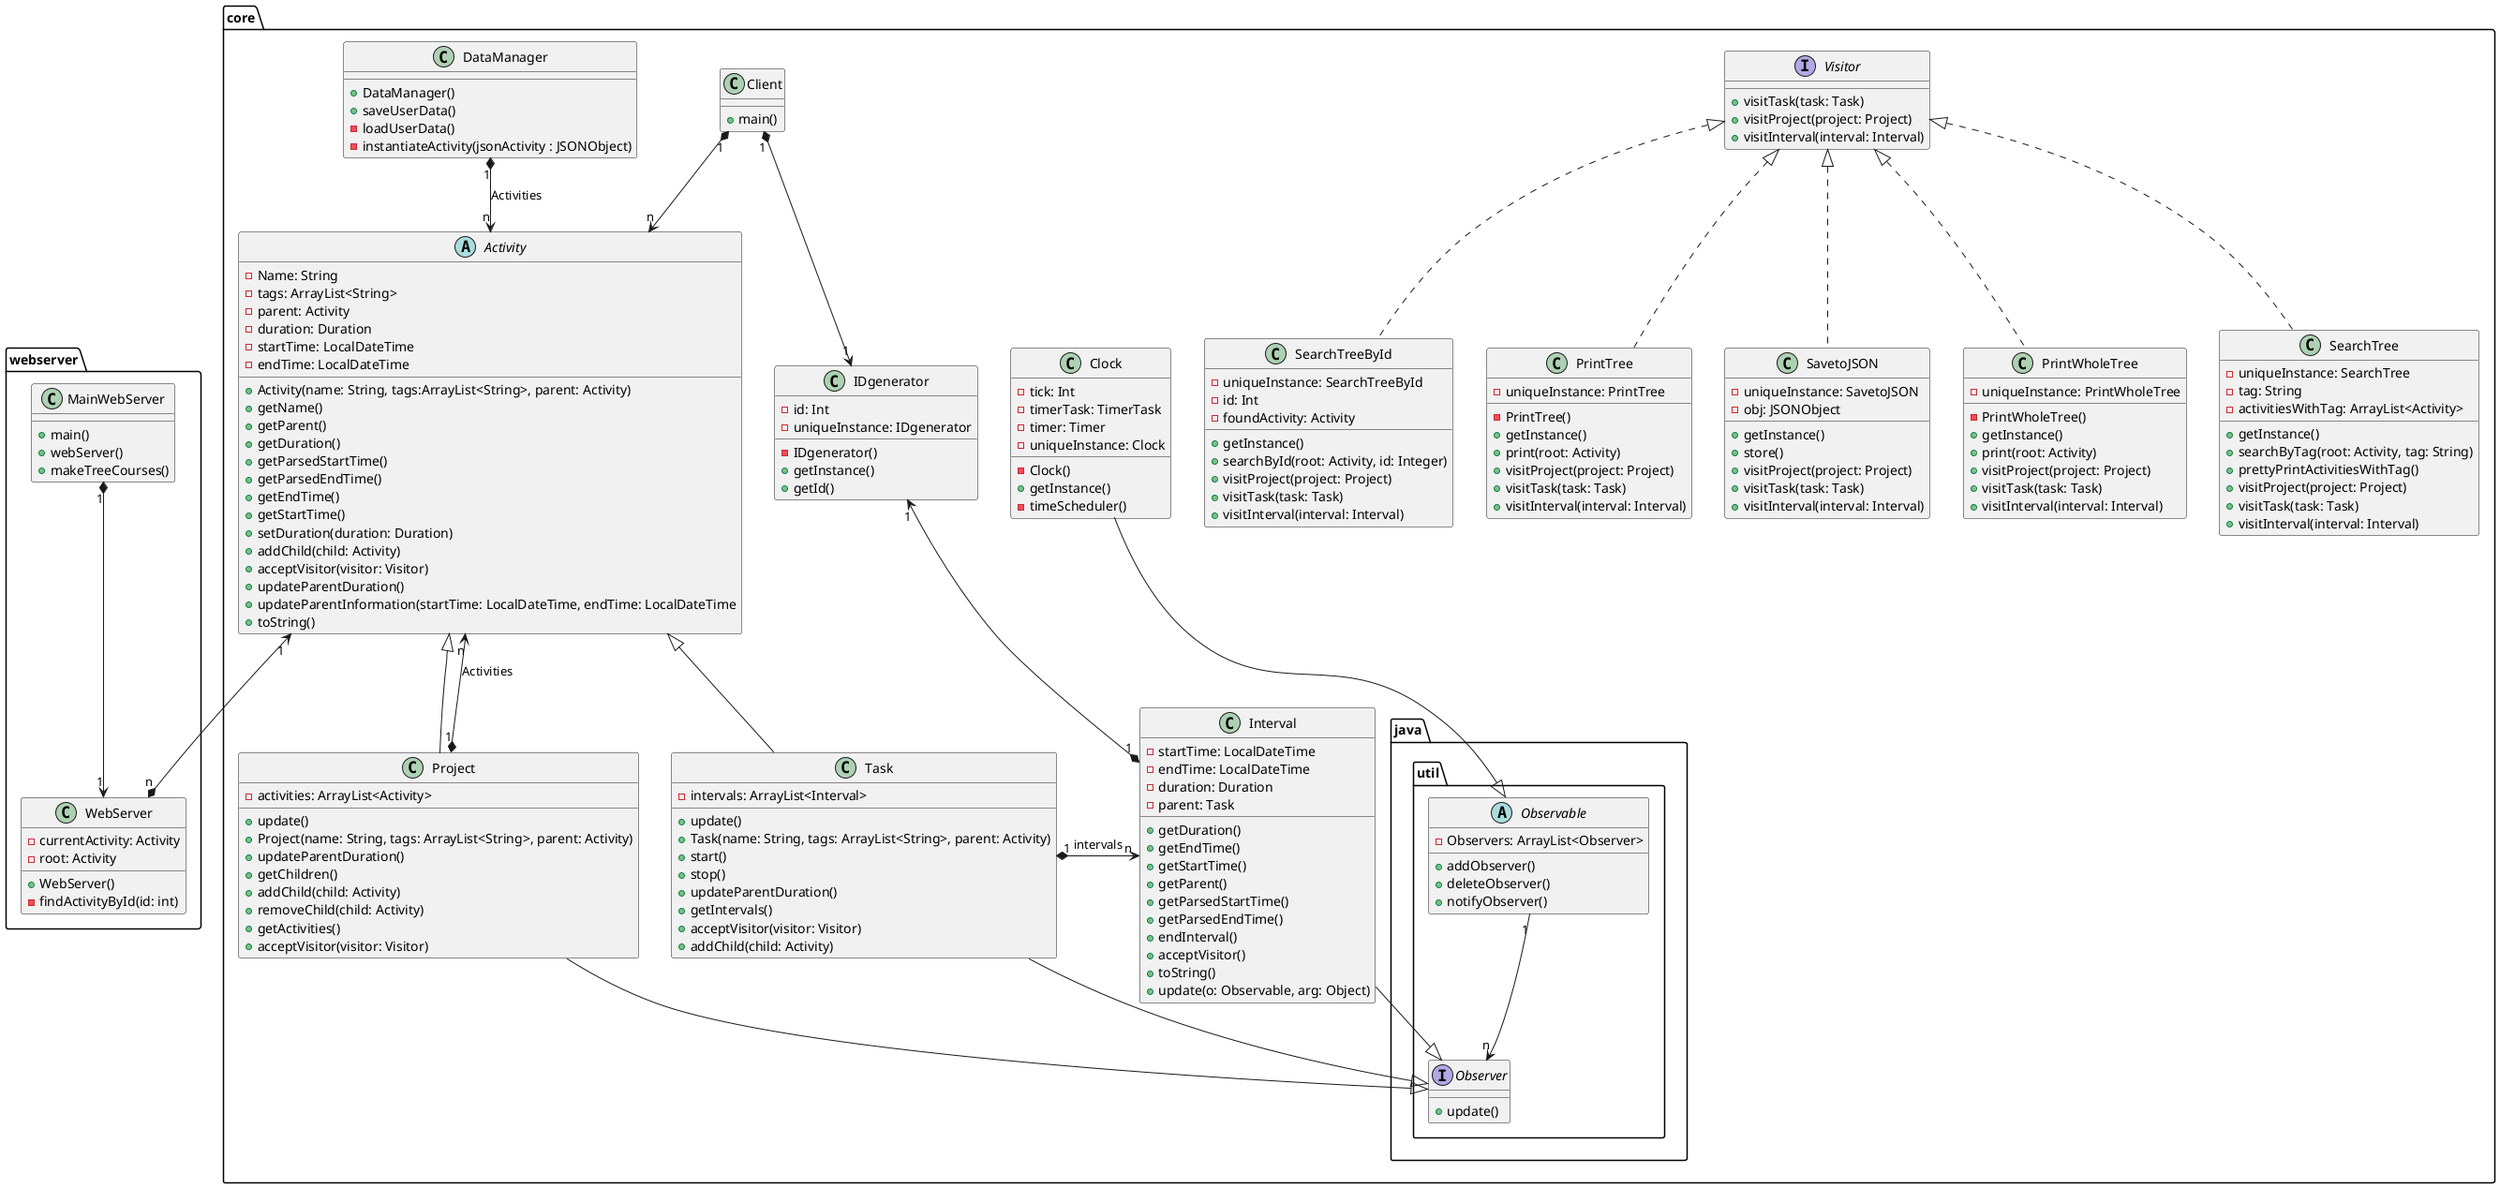 @startuml 

package core <<Folder>> {
abstract class Activity {
- Name: String
- tags: ArrayList<String>
- parent: Activity
- duration: Duration
- startTime: LocalDateTime
- endTime: LocalDateTime
+ Activity(name: String, tags:ArrayList<String>, parent: Activity)
+ getName()
+ getParent()
+ getDuration()
+ getParsedStartTime()
+ getParsedEndTime()
+ getEndTime()
+ getStartTime()
+ setDuration(duration: Duration)
+ addChild(child: Activity)
+ acceptVisitor(visitor: Visitor)
+ updateParentDuration()
+ updateParentInformation(startTime: LocalDateTime, endTime: LocalDateTime
+ toString()
}

class Project extends Activity {
+ update()
- activities: ArrayList<Activity>
+ Project(name: String, tags: ArrayList<String>, parent: Activity)
+ updateParentDuration()
+ getChildren()
+ addChild(child: Activity)
+ removeChild(child: Activity)
+ getActivities()
+ acceptVisitor(visitor: Visitor)
}

class Task extends Activity {
+ update()
- intervals: ArrayList<Interval>
+ Task(name: String, tags: ArrayList<String>, parent: Activity)
+ start()
+ stop()
+ updateParentDuration()
+ getIntervals()
+ acceptVisitor(visitor: Visitor)
+ addChild(child: Activity)
}

Interface Visitor{
+ visitTask(task: Task)
+ visitProject(project: Project)
+ visitInterval(interval: Interval)
}

class PrintTree {
- uniqueInstance: PrintTree
- PrintTree()
+ getInstance()
+ print(root: Activity)
+ visitProject(project: Project)
+ visitTask(task: Task)
+ visitInterval(interval: Interval)
}

class PrintWholeTree {
- uniqueInstance: PrintWholeTree
- PrintWholeTree()
+ getInstance()
+ print(root: Activity)
+ visitProject(project: Project)
+ visitTask(task: Task)
+ visitInterval(interval: Interval)
}

class SavetoJSON {
- uniqueInstance: SavetoJSON
- obj: JSONObject
+ getInstance()
+ store()
+ visitProject(project: Project)
+ visitTask(task: Task)
+ visitInterval(interval: Interval)
}

class SearchTree {
- uniqueInstance: SearchTree
- tag: String
- activitiesWithTag: ArrayList<Activity>
+ getInstance()
+ searchByTag(root: Activity, tag: String)
+ prettyPrintActivitiesWithTag()
+ visitProject(project: Project)
+ visitTask(task: Task)
+ visitInterval(interval: Interval)
}

class SearchTreeById {
- uniqueInstance: SearchTreeById
- id: Int
- foundActivity: Activity
+ getInstance()
+ searchById(root: Activity, id: Integer)
+ visitProject(project: Project)
+ visitTask(task: Task)
+ visitInterval(interval: Interval)
}

class Interval{
- startTime: LocalDateTime
- endTime: LocalDateTime
- duration: Duration
- parent: Task
+ getDuration()
+ getEndTime()
+ getStartTime()
+ getParent()
+ getParsedStartTime()
+ getParsedEndTime()
+ endInterval()
+ acceptVisitor()
+ toString()
+ update(o: Observable, arg: Object)
}

package java.util <<Folder>> {
    Interface Observer{
    + update()
    }

    abstract class Observable {
    - Observers: ArrayList<Observer>
    + addObserver()
    + deleteObserver()
    + notifyObserver()
    }
}

class Clock {
- tick: Int
- timerTask: TimerTask
- timer: Timer
- uniqueInstance: Clock
- Clock()
+ getInstance()
- timeScheduler()
}

class IDgenerator{
- id: Int
- uniqueInstance: IDgenerator
- IDgenerator()
+ getInstance()
+ getId()
}

class Client {
+ main()
}

class DataManager {
+ DataManager()
+ saveUserData()
- loadUserData()
- instantiateActivity(jsonActivity : JSONObject)
}
}

package webserver <<Folder>> {

class MainWebServer{
+ main()
+ webServer()
+ makeTreeCourses()
}

class WebServer{
- currentActivity: Activity
- root: Activity
+WebServer()
-findActivityById(id: int)

}

}
DataManager "1" *-down-> "n" Activity: Activities
Project "1" *-up-> "n" Activity: Activities
Client "1" *-down-> "n" Activity
Client "1" *-down-> "1" IDgenerator
Interval "1" *-up-> "1" IDgenerator

Task "1" *-left-> "n" Interval: intervals
Clock -down-|> Observable
Observable "1" -Down-> "n" Observer
Task -down-|> Observer
Project -down-|> Observer
Interval -down-|> Observer


Task -[hidden]right-> Project
PrintTree .up.|> Visitor
PrintWholeTree .up.|> Visitor
SavetoJSON .up.|> Visitor
SearchTreeById .up.|> Visitor

SearchTree .up.|> Visitor

MainWebServer "1" *-down-> "1" WebServer
WebServer "n" *-up-> "1" Activity



@enduml